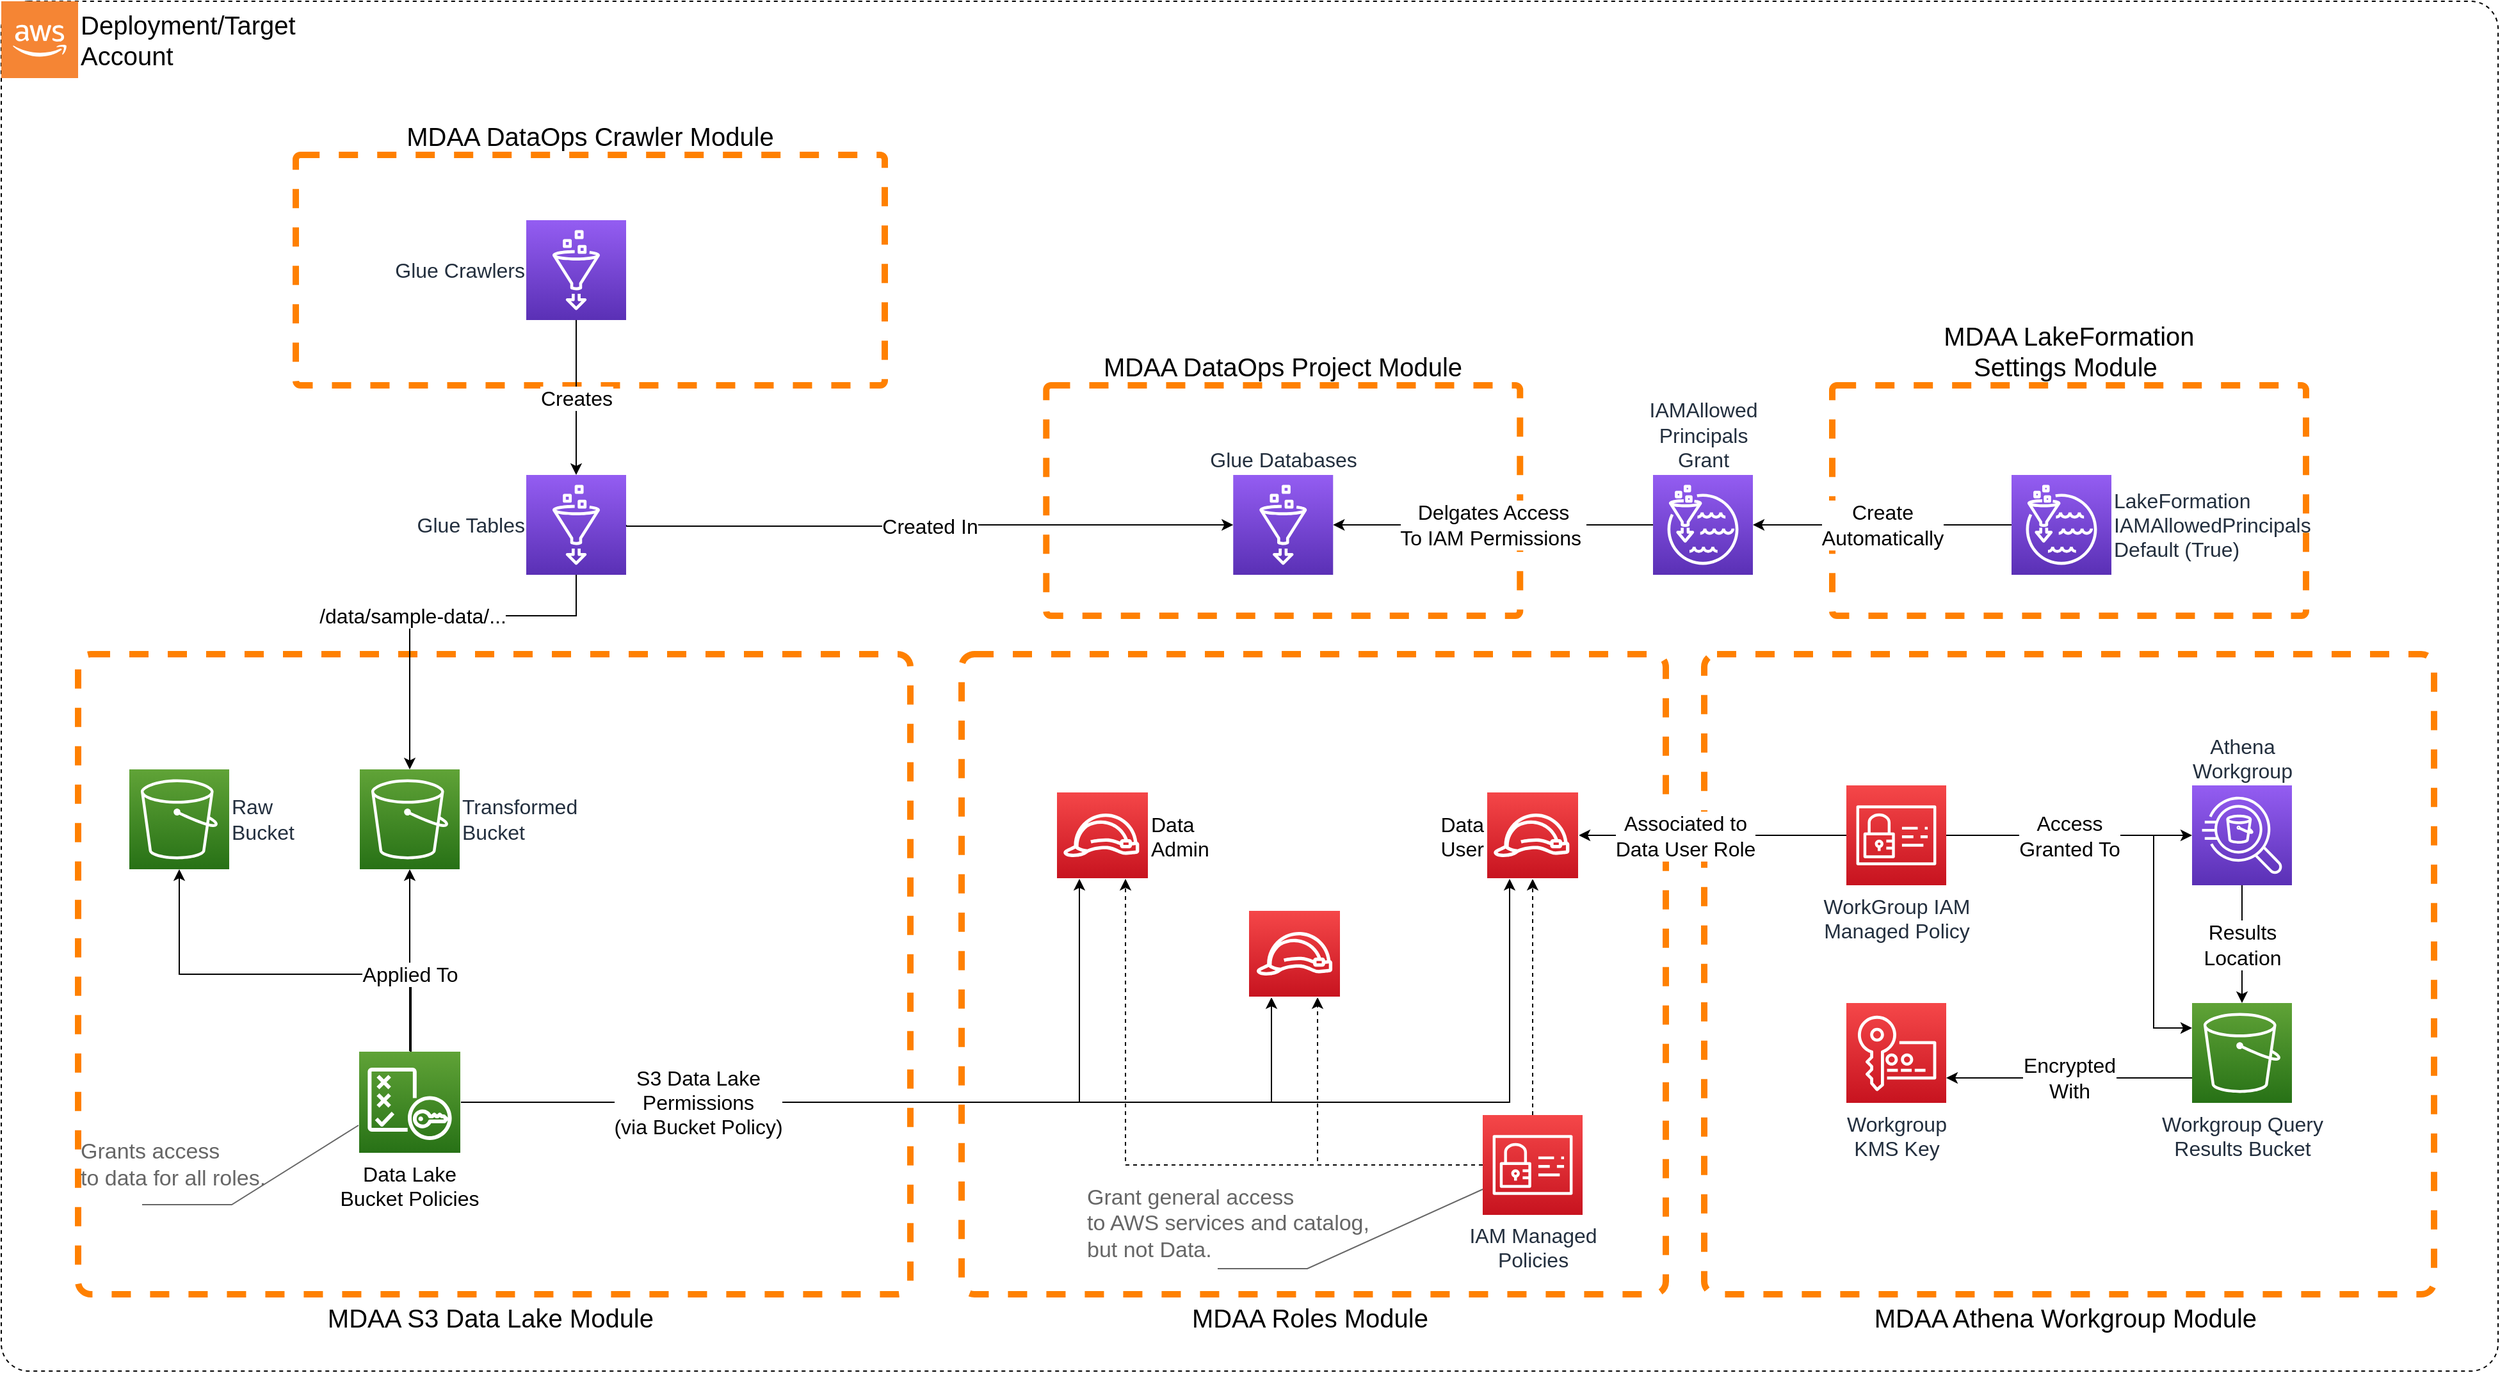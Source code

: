 <mxfile>
    <diagram id="n5W9dpHo_4uRlmlUV37y" name="Page-1">
        <mxGraphModel dx="3884" dy="1066" grid="1" gridSize="10" guides="1" tooltips="1" connect="1" arrows="1" fold="1" page="1" pageScale="1" pageWidth="1700" pageHeight="1100" background="#FFFFFF" math="0" shadow="0">
            <root>
                <mxCell id="0"/>
                <mxCell id="1" parent="0"/>
                <mxCell id="Vt560z4J3A8kVG_z0Vwq-2" value="" style="rounded=1;whiteSpace=wrap;html=1;fontSize=20;fillColor=none;arcSize=2;dashed=1;" parent="1" vertex="1">
                    <mxGeometry x="-10" y="330" width="1950" height="1070" as="geometry"/>
                </mxCell>
                <mxCell id="70" value="MDAA DataOps Project Module" style="rounded=1;whiteSpace=wrap;html=1;fontSize=20;fillColor=none;arcSize=2;dashed=1;labelPosition=center;verticalLabelPosition=top;align=center;verticalAlign=bottom;strokeColor=#FF8000;strokeWidth=5;" parent="1" vertex="1">
                    <mxGeometry x="806.14" y="630" width="370" height="180" as="geometry"/>
                </mxCell>
                <mxCell id="13" value="MDAA Roles Module&amp;nbsp;" style="rounded=1;whiteSpace=wrap;html=1;fontSize=20;fillColor=none;arcSize=2;dashed=1;labelPosition=center;verticalLabelPosition=bottom;align=center;verticalAlign=top;strokeColor=#FF8000;strokeWidth=5;" parent="1" vertex="1">
                    <mxGeometry x="740" y="840" width="550" height="500" as="geometry"/>
                </mxCell>
                <mxCell id="19" value="MDAA Athena Workgroup Module&amp;nbsp;" style="rounded=1;whiteSpace=wrap;html=1;fontSize=20;fillColor=none;arcSize=2;dashed=1;labelPosition=center;verticalLabelPosition=bottom;align=center;verticalAlign=top;strokeColor=#FF8000;strokeWidth=5;" parent="1" vertex="1">
                    <mxGeometry x="1320" y="840" width="570" height="500" as="geometry"/>
                </mxCell>
                <mxCell id="Vt560z4J3A8kVG_z0Vwq-3" value="MDAA S3 Data Lake Module&amp;nbsp;" style="rounded=1;whiteSpace=wrap;html=1;fontSize=20;fillColor=none;arcSize=2;dashed=1;labelPosition=center;verticalLabelPosition=bottom;align=center;verticalAlign=top;strokeColor=#FF8000;strokeWidth=5;" parent="1" vertex="1">
                    <mxGeometry x="50" y="840" width="650" height="500" as="geometry"/>
                </mxCell>
                <mxCell id="Vt560z4J3A8kVG_z0Vwq-4" value="Deployment/Target&lt;br style=&quot;font-size: 20px;&quot;&gt;Account" style="outlineConnect=0;dashed=0;verticalLabelPosition=middle;verticalAlign=middle;align=left;html=1;shape=mxgraph.aws3.cloud_2;fillColor=#F58534;gradientColor=none;labelPosition=right;fontSize=20;" parent="1" vertex="1">
                    <mxGeometry x="-10" y="330" width="60" height="60" as="geometry"/>
                </mxCell>
                <mxCell id="Vt560z4J3A8kVG_z0Vwq-16" value="Transformed&lt;br&gt;Bucket" style="sketch=0;points=[[0,0,0],[0.25,0,0],[0.5,0,0],[0.75,0,0],[1,0,0],[0,1,0],[0.25,1,0],[0.5,1,0],[0.75,1,0],[1,1,0],[0,0.25,0],[0,0.5,0],[0,0.75,0],[1,0.25,0],[1,0.5,0],[1,0.75,0]];outlineConnect=0;fontColor=#232F3E;gradientColor=#60A337;gradientDirection=north;fillColor=#277116;strokeColor=#ffffff;dashed=0;verticalLabelPosition=middle;verticalAlign=middle;align=left;html=1;fontSize=16;fontStyle=0;aspect=fixed;shape=mxgraph.aws4.resourceIcon;resIcon=mxgraph.aws4.s3;labelPosition=right;" parent="1" vertex="1">
                    <mxGeometry x="270" y="930" width="78" height="78" as="geometry"/>
                </mxCell>
                <mxCell id="temhnbDpD8ueiIC_QQ7--4" value="Data Lake&#10;Bucket Policies" style="group;labelPosition=center;verticalLabelPosition=bottom;align=center;verticalAlign=top;fontSize=16;" parent="1" vertex="1" connectable="0">
                    <mxGeometry x="269" y="1150" width="80" height="80" as="geometry"/>
                </mxCell>
                <mxCell id="temhnbDpD8ueiIC_QQ7--3" value="" style="whiteSpace=wrap;html=1;aspect=fixed;fontSize=16;verticalAlign=top;fillColor=#277116;strokeColor=#ffffff;fontColor=#232F3E;sketch=0;gradientColor=#60A337;gradientDirection=north;dashed=0;fontStyle=0;" parent="temhnbDpD8ueiIC_QQ7--4" vertex="1">
                    <mxGeometry width="80" height="80" as="geometry"/>
                </mxCell>
                <mxCell id="temhnbDpD8ueiIC_QQ7--2" value="" style="sketch=0;outlineConnect=0;dashed=0;verticalLabelPosition=bottom;verticalAlign=top;align=center;html=1;fontSize=16;fontStyle=0;aspect=fixed;pointerEvents=1;shape=mxgraph.aws4.policy;gradientDirection=north;" parent="temhnbDpD8ueiIC_QQ7--4" vertex="1">
                    <mxGeometry x="7.11" y="13" width="65.78" height="56.5" as="geometry"/>
                </mxCell>
                <mxCell id="temhnbDpD8ueiIC_QQ7--17" value="Data &#10;Admin" style="group;labelPosition=right;verticalLabelPosition=middle;align=left;verticalAlign=middle;fontSize=16;" parent="1" vertex="1" connectable="0">
                    <mxGeometry x="814" y="947.5" width="72" height="68" as="geometry"/>
                </mxCell>
                <mxCell id="temhnbDpD8ueiIC_QQ7--18" value="" style="rounded=0;whiteSpace=wrap;html=1;verticalAlign=top;fillColor=#C7131F;strokeColor=#ffffff;fontColor=#232F3E;sketch=0;gradientColor=#F54749;gradientDirection=north;dashed=0;fontStyle=0;" parent="temhnbDpD8ueiIC_QQ7--17" vertex="1">
                    <mxGeometry width="72" height="68" as="geometry"/>
                </mxCell>
                <mxCell id="temhnbDpD8ueiIC_QQ7--19" value="" style="sketch=0;outlineConnect=0;dashed=0;verticalLabelPosition=bottom;verticalAlign=top;align=center;html=1;fontSize=12;fontStyle=0;aspect=fixed;pointerEvents=1;shape=mxgraph.aws4.role;" parent="temhnbDpD8ueiIC_QQ7--17" vertex="1">
                    <mxGeometry x="5" y="17" width="60.27" height="34" as="geometry"/>
                </mxCell>
                <mxCell id="67" style="edgeStyle=orthogonalEdgeStyle;rounded=0;html=1;entryX=0.5;entryY=1;entryDx=0;entryDy=0;fontSize=16;dashed=1;" parent="1" source="14" target="42" edge="1">
                    <mxGeometry relative="1" as="geometry"/>
                </mxCell>
                <mxCell id="68" style="edgeStyle=orthogonalEdgeStyle;rounded=0;html=1;dashed=1;fontSize=16;entryX=0.75;entryY=1;entryDx=0;entryDy=0;" parent="1" source="14" target="47" edge="1">
                    <mxGeometry relative="1" as="geometry"/>
                </mxCell>
                <mxCell id="69" style="edgeStyle=orthogonalEdgeStyle;rounded=0;html=1;entryX=0.75;entryY=1;entryDx=0;entryDy=0;dashed=1;fontSize=16;" parent="1" source="14" target="temhnbDpD8ueiIC_QQ7--18" edge="1">
                    <mxGeometry relative="1" as="geometry"/>
                </mxCell>
                <mxCell id="14" value="IAM Managed&lt;br style=&quot;font-size: 16px;&quot;&gt;Policies" style="sketch=0;points=[[0,0,0],[0.25,0,0],[0.5,0,0],[0.75,0,0],[1,0,0],[0,1,0],[0.25,1,0],[0.5,1,0],[0.75,1,0],[1,1,0],[0,0.25,0],[0,0.5,0],[0,0.75,0],[1,0.25,0],[1,0.5,0],[1,0.75,0]];outlineConnect=0;fontColor=#232F3E;gradientColor=#F54749;gradientDirection=north;fillColor=#C7131F;strokeColor=#ffffff;dashed=0;verticalLabelPosition=bottom;verticalAlign=top;align=center;html=1;fontSize=16;fontStyle=0;aspect=fixed;shape=mxgraph.aws4.resourceIcon;resIcon=mxgraph.aws4.identity_and_access_management;labelPosition=center;" parent="1" vertex="1">
                    <mxGeometry x="1147" y="1200" width="78" height="78" as="geometry"/>
                </mxCell>
                <mxCell id="35" value="Associated to&lt;br&gt;Data User Role" style="edgeStyle=orthogonalEdgeStyle;html=1;rounded=0;verticalAlign=middle;fontSize=16;entryX=1;entryY=0.5;entryDx=0;entryDy=0;" parent="1" source="18" target="42" edge="1">
                    <mxGeometry x="0.21" relative="1" as="geometry">
                        <mxPoint x="930" y="840" as="targetPoint"/>
                        <Array as="points">
                            <mxPoint x="1509" y="977"/>
                        </Array>
                        <mxPoint as="offset"/>
                    </mxGeometry>
                </mxCell>
                <mxCell id="38" style="edgeStyle=orthogonalEdgeStyle;rounded=0;html=1;entryX=0;entryY=0.25;entryDx=0;entryDy=0;entryPerimeter=0;fontSize=16;" parent="1" source="18" target="20" edge="1">
                    <mxGeometry relative="1" as="geometry">
                        <Array as="points">
                            <mxPoint x="1671" y="981.5"/>
                            <mxPoint x="1671" y="1132.5"/>
                        </Array>
                    </mxGeometry>
                </mxCell>
                <mxCell id="18" value="WorkGroup IAM&lt;br&gt;Managed Policy" style="sketch=0;points=[[0,0,0],[0.25,0,0],[0.5,0,0],[0.75,0,0],[1,0,0],[0,1,0],[0.25,1,0],[0.5,1,0],[0.75,1,0],[1,1,0],[0,0.25,0],[0,0.5,0],[0,0.75,0],[1,0.25,0],[1,0.5,0],[1,0.75,0]];outlineConnect=0;fontColor=#232F3E;gradientColor=#F54749;gradientDirection=north;fillColor=#C7131F;strokeColor=#ffffff;dashed=0;verticalLabelPosition=bottom;verticalAlign=top;align=center;html=1;fontSize=16;fontStyle=0;aspect=fixed;shape=mxgraph.aws4.resourceIcon;resIcon=mxgraph.aws4.identity_and_access_management;labelPosition=center;" parent="1" vertex="1">
                    <mxGeometry x="1431" y="942.5" width="78" height="78" as="geometry"/>
                </mxCell>
                <mxCell id="27" value="Encrypted&lt;br&gt;With" style="edgeStyle=orthogonalEdgeStyle;rounded=0;html=1;entryX=1;entryY=0.75;entryDx=0;entryDy=0;entryPerimeter=0;fontSize=16;exitX=0;exitY=0.75;exitDx=0;exitDy=0;exitPerimeter=0;" parent="1" source="20" target="22" edge="1">
                    <mxGeometry relative="1" as="geometry"/>
                </mxCell>
                <mxCell id="20" value="Workgroup Query&lt;br&gt;Results Bucket" style="sketch=0;points=[[0,0,0],[0.25,0,0],[0.5,0,0],[0.75,0,0],[1,0,0],[0,1,0],[0.25,1,0],[0.5,1,0],[0.75,1,0],[1,1,0],[0,0.25,0],[0,0.5,0],[0,0.75,0],[1,0.25,0],[1,0.5,0],[1,0.75,0]];outlineConnect=0;fontColor=#232F3E;gradientColor=#60A337;gradientDirection=north;fillColor=#277116;strokeColor=#ffffff;dashed=0;verticalLabelPosition=bottom;verticalAlign=top;align=center;html=1;fontSize=16;fontStyle=0;aspect=fixed;shape=mxgraph.aws4.resourceIcon;resIcon=mxgraph.aws4.s3;labelPosition=center;" parent="1" vertex="1">
                    <mxGeometry x="1701" y="1112.5" width="78" height="78" as="geometry"/>
                </mxCell>
                <mxCell id="22" value="Workgroup&lt;br&gt;KMS Key" style="sketch=0;points=[[0,0,0],[0.25,0,0],[0.5,0,0],[0.75,0,0],[1,0,0],[0,1,0],[0.25,1,0],[0.5,1,0],[0.75,1,0],[1,1,0],[0,0.25,0],[0,0.5,0],[0,0.75,0],[1,0.25,0],[1,0.5,0],[1,0.75,0]];outlineConnect=0;fontColor=#232F3E;gradientColor=#F54749;gradientDirection=north;fillColor=#C7131F;strokeColor=#ffffff;dashed=0;verticalLabelPosition=bottom;verticalAlign=top;align=center;html=1;fontSize=16;fontStyle=0;aspect=fixed;shape=mxgraph.aws4.resourceIcon;resIcon=mxgraph.aws4.key_management_service;" parent="1" vertex="1">
                    <mxGeometry x="1431" y="1112.5" width="78" height="78" as="geometry"/>
                </mxCell>
                <mxCell id="26" value="Results&lt;br&gt;Location" style="edgeStyle=orthogonalEdgeStyle;rounded=0;html=1;fontSize=16;" parent="1" source="23" target="20" edge="1">
                    <mxGeometry relative="1" as="geometry"/>
                </mxCell>
                <mxCell id="23" value="Athena&lt;br style=&quot;font-size: 16px;&quot;&gt;Workgroup" style="sketch=0;points=[[0,0,0],[0.25,0,0],[0.5,0,0],[0.75,0,0],[1,0,0],[0,1,0],[0.25,1,0],[0.5,1,0],[0.75,1,0],[1,1,0],[0,0.25,0],[0,0.5,0],[0,0.75,0],[1,0.25,0],[1,0.5,0],[1,0.75,0]];outlineConnect=0;fontColor=#232F3E;gradientColor=#945DF2;gradientDirection=north;fillColor=#5A30B5;strokeColor=#ffffff;dashed=0;verticalLabelPosition=top;verticalAlign=bottom;align=center;html=1;fontSize=16;fontStyle=0;aspect=fixed;shape=mxgraph.aws4.resourceIcon;resIcon=mxgraph.aws4.athena;labelPosition=center;" parent="1" vertex="1">
                    <mxGeometry x="1701" y="942.5" width="78" height="78" as="geometry"/>
                </mxCell>
                <mxCell id="34" value="Glue Databases" style="sketch=0;points=[[0,0,0],[0.25,0,0],[0.5,0,0],[0.75,0,0],[1,0,0],[0,1,0],[0.25,1,0],[0.5,1,0],[0.75,1,0],[1,1,0],[0,0.25,0],[0,0.5,0],[0,0.75,0],[1,0.25,0],[1,0.5,0],[1,0.75,0]];outlineConnect=0;fontColor=#232F3E;gradientColor=#945DF2;gradientDirection=north;fillColor=#5A30B5;strokeColor=#ffffff;dashed=0;verticalLabelPosition=top;verticalAlign=bottom;align=center;html=1;fontSize=16;fontStyle=0;aspect=fixed;shape=mxgraph.aws4.resourceIcon;resIcon=mxgraph.aws4.glue;labelPosition=center;" parent="1" vertex="1">
                    <mxGeometry x="952.14" y="700" width="78" height="78" as="geometry"/>
                </mxCell>
                <mxCell id="24" value="Access&lt;br&gt;Granted To" style="edgeStyle=orthogonalEdgeStyle;rounded=0;html=1;fontSize=16;" parent="1" source="18" target="23" edge="1">
                    <mxGeometry relative="1" as="geometry">
                        <Array as="points">
                            <mxPoint x="1661" y="981.5"/>
                            <mxPoint x="1661" y="981.5"/>
                        </Array>
                    </mxGeometry>
                </mxCell>
                <mxCell id="41" value="Data&#10;User" style="group;labelPosition=left;verticalLabelPosition=middle;align=right;verticalAlign=middle;fontSize=16;" parent="1" vertex="1" connectable="0">
                    <mxGeometry x="1150" y="947.5" width="72" height="68" as="geometry"/>
                </mxCell>
                <mxCell id="42" value="" style="rounded=0;whiteSpace=wrap;html=1;verticalAlign=top;fillColor=#C7131F;strokeColor=#ffffff;fontColor=#232F3E;sketch=0;gradientColor=#F54749;gradientDirection=north;dashed=0;fontStyle=0;" parent="41" vertex="1">
                    <mxGeometry width="72" height="68" as="geometry"/>
                </mxCell>
                <mxCell id="43" value="" style="sketch=0;outlineConnect=0;dashed=0;verticalLabelPosition=bottom;verticalAlign=top;align=center;html=1;fontSize=12;fontStyle=0;aspect=fixed;pointerEvents=1;shape=mxgraph.aws4.role;" parent="41" vertex="1">
                    <mxGeometry x="5" y="17" width="60.27" height="34" as="geometry"/>
                </mxCell>
                <mxCell id="54" style="edgeStyle=orthogonalEdgeStyle;rounded=0;html=1;entryX=0.25;entryY=1;entryDx=0;entryDy=0;fontSize=16;exitX=1;exitY=0.5;exitDx=0;exitDy=0;" parent="1" source="temhnbDpD8ueiIC_QQ7--3" target="temhnbDpD8ueiIC_QQ7--18" edge="1">
                    <mxGeometry relative="1" as="geometry"/>
                </mxCell>
                <mxCell id="72" value="MDAA DataOps Crawler Module" style="rounded=1;whiteSpace=wrap;html=1;fontSize=20;fillColor=none;arcSize=2;dashed=1;labelPosition=center;verticalLabelPosition=top;align=center;verticalAlign=bottom;strokeColor=#FF8000;strokeWidth=5;" parent="1" vertex="1">
                    <mxGeometry x="220" y="450" width="460" height="180" as="geometry"/>
                </mxCell>
                <mxCell id="76" value="Creates" style="edgeStyle=orthogonalEdgeStyle;rounded=0;html=1;entryX=0.5;entryY=0;entryDx=0;entryDy=0;entryPerimeter=0;fontSize=16;" parent="1" source="73" target="75" edge="1">
                    <mxGeometry relative="1" as="geometry"/>
                </mxCell>
                <mxCell id="73" value="Glue Crawlers" style="sketch=0;points=[[0,0,0],[0.25,0,0],[0.5,0,0],[0.75,0,0],[1,0,0],[0,1,0],[0.25,1,0],[0.5,1,0],[0.75,1,0],[1,1,0],[0,0.25,0],[0,0.5,0],[0,0.75,0],[1,0.25,0],[1,0.5,0],[1,0.75,0]];outlineConnect=0;fontColor=#232F3E;gradientColor=#945DF2;gradientDirection=north;fillColor=#5A30B5;strokeColor=#ffffff;dashed=0;verticalLabelPosition=middle;verticalAlign=middle;align=right;html=1;fontSize=16;fontStyle=0;aspect=fixed;shape=mxgraph.aws4.resourceIcon;resIcon=mxgraph.aws4.glue;labelPosition=left;" parent="1" vertex="1">
                    <mxGeometry x="400" y="501" width="78" height="78" as="geometry"/>
                </mxCell>
                <mxCell id="77" value="Created In" style="edgeStyle=orthogonalEdgeStyle;rounded=0;html=1;entryX=0;entryY=0.5;entryDx=0;entryDy=0;entryPerimeter=0;fontSize=16;exitX=1;exitY=0.5;exitDx=0;exitDy=0;exitPerimeter=0;" parent="1" source="75" target="34" edge="1">
                    <mxGeometry relative="1" as="geometry">
                        <Array as="points">
                            <mxPoint x="740" y="740"/>
                            <mxPoint x="952" y="739"/>
                        </Array>
                    </mxGeometry>
                </mxCell>
                <mxCell id="78" value="&lt;span style=&quot;color: rgb(0, 0, 0); font-family: Helvetica; font-size: 16px; font-style: normal; font-variant-ligatures: normal; font-variant-caps: normal; font-weight: 400; letter-spacing: normal; orphans: 2; text-align: center; text-indent: 0px; text-transform: none; widows: 2; word-spacing: 0px; -webkit-text-stroke-width: 0px; background-color: rgb(255, 255, 255); text-decoration-thickness: initial; text-decoration-style: initial; text-decoration-color: initial; float: none; display: inline !important;&quot;&gt;/data/sample-data/...&lt;/span&gt;" style="edgeStyle=orthogonalEdgeStyle;rounded=0;html=1;entryX=0.5;entryY=0;entryDx=0;entryDy=0;entryPerimeter=0;fontSize=16;" parent="1" source="75" target="Vt560z4J3A8kVG_z0Vwq-16" edge="1">
                    <mxGeometry x="0.142" relative="1" as="geometry">
                        <Array as="points">
                            <mxPoint x="439" y="810"/>
                            <mxPoint x="309" y="810"/>
                        </Array>
                        <mxPoint x="1" as="offset"/>
                    </mxGeometry>
                </mxCell>
                <mxCell id="75" value="Glue Tables" style="sketch=0;points=[[0,0,0],[0.25,0,0],[0.5,0,0],[0.75,0,0],[1,0,0],[0,1,0],[0.25,1,0],[0.5,1,0],[0.75,1,0],[1,1,0],[0,0.25,0],[0,0.5,0],[0,0.75,0],[1,0.25,0],[1,0.5,0],[1,0.75,0]];outlineConnect=0;fontColor=#232F3E;gradientColor=#945DF2;gradientDirection=north;fillColor=#5A30B5;strokeColor=#ffffff;dashed=0;verticalLabelPosition=middle;verticalAlign=middle;align=right;html=1;fontSize=16;fontStyle=0;aspect=fixed;shape=mxgraph.aws4.resourceIcon;resIcon=mxgraph.aws4.glue;labelPosition=left;" parent="1" vertex="1">
                    <mxGeometry x="400" y="700" width="78" height="78" as="geometry"/>
                </mxCell>
                <mxCell id="85" value="Raw&lt;br&gt;Bucket" style="sketch=0;points=[[0,0,0],[0.25,0,0],[0.5,0,0],[0.75,0,0],[1,0,0],[0,1,0],[0.25,1,0],[0.5,1,0],[0.75,1,0],[1,1,0],[0,0.25,0],[0,0.5,0],[0,0.75,0],[1,0.25,0],[1,0.5,0],[1,0.75,0]];outlineConnect=0;fontColor=#232F3E;gradientColor=#60A337;gradientDirection=north;fillColor=#277116;strokeColor=#ffffff;dashed=0;verticalLabelPosition=middle;verticalAlign=middle;align=left;html=1;fontSize=16;fontStyle=0;aspect=fixed;shape=mxgraph.aws4.resourceIcon;resIcon=mxgraph.aws4.s3;labelPosition=right;" parent="1" vertex="1">
                    <mxGeometry x="90" y="930" width="78" height="78" as="geometry"/>
                </mxCell>
                <mxCell id="86" style="edgeStyle=orthogonalEdgeStyle;html=1;entryX=0.5;entryY=1;entryDx=0;entryDy=0;entryPerimeter=0;rounded=0;exitX=0.5;exitY=0;exitDx=0;exitDy=0;" parent="1" source="temhnbDpD8ueiIC_QQ7--3" target="85" edge="1">
                    <mxGeometry relative="1" as="geometry">
                        <Array as="points">
                            <mxPoint x="310" y="1090"/>
                            <mxPoint x="129" y="1090"/>
                        </Array>
                    </mxGeometry>
                </mxCell>
                <mxCell id="temhnbDpD8ueiIC_QQ7--7" value="Applied To" style="edgeStyle=orthogonalEdgeStyle;rounded=0;orthogonalLoop=1;jettySize=auto;html=1;fontSize=16;" parent="1" source="temhnbDpD8ueiIC_QQ7--3" target="Vt560z4J3A8kVG_z0Vwq-16" edge="1">
                    <mxGeometry x="-0.155" relative="1" as="geometry">
                        <mxPoint as="offset"/>
                    </mxGeometry>
                </mxCell>
                <mxCell id="88" style="edgeStyle=orthogonalEdgeStyle;html=1;entryX=0.25;entryY=1;entryDx=0;entryDy=0;rounded=0;exitX=1;exitY=0.5;exitDx=0;exitDy=0;" edge="1" parent="1" source="temhnbDpD8ueiIC_QQ7--3" target="42">
                    <mxGeometry relative="1" as="geometry"/>
                </mxCell>
                <mxCell id="temhnbDpD8ueiIC_QQ7--16" value="S3 Data Lake&lt;br&gt;Permissions&lt;br&gt;(via Bucket Policy)" style="edgeStyle=orthogonalEdgeStyle;rounded=0;orthogonalLoop=1;jettySize=auto;html=1;fontSize=16;entryX=0.25;entryY=1;entryDx=0;entryDy=0;exitX=1;exitY=0.5;exitDx=0;exitDy=0;" parent="1" source="temhnbDpD8ueiIC_QQ7--3" target="47" edge="1">
                    <mxGeometry x="-0.483" relative="1" as="geometry">
                        <mxPoint as="offset"/>
                        <Array as="points">
                            <mxPoint x="982" y="1190"/>
                        </Array>
                        <mxPoint x="420" y="1218" as="sourcePoint"/>
                    </mxGeometry>
                </mxCell>
                <mxCell id="47" value="" style="rounded=0;whiteSpace=wrap;html=1;verticalAlign=top;fillColor=#C7131F;strokeColor=#ffffff;fontColor=#232F3E;sketch=0;gradientColor=#F54749;gradientDirection=north;dashed=0;fontStyle=0;" parent="1" vertex="1">
                    <mxGeometry x="964" y="1040" width="72" height="68" as="geometry"/>
                </mxCell>
                <mxCell id="48" value="" style="sketch=0;outlineConnect=0;dashed=0;verticalLabelPosition=bottom;verticalAlign=top;align=center;html=1;fontSize=12;fontStyle=0;aspect=fixed;pointerEvents=1;shape=mxgraph.aws4.role;" parent="1" vertex="1">
                    <mxGeometry x="969.87" y="1057" width="60.27" height="34" as="geometry"/>
                </mxCell>
                <mxCell id="89" value="Grant general access&lt;br&gt;to AWS services and catalog,&lt;br&gt;but not Data." style="strokeWidth=1;shadow=0;dashed=0;align=center;html=1;shape=mxgraph.mockup.text.callout;linkText=;textSize=17;textColor=#666666;callDir=SW;callStyle=line;fontSize=17;fontColor=#666666;align=left;verticalAlign=bottom;strokeColor=#666666;movableLabel=1;" vertex="1" parent="1">
                    <mxGeometry x="940" y="1258" width="207" height="62" as="geometry">
                        <mxPoint x="-104" y="-2" as="offset"/>
                    </mxGeometry>
                </mxCell>
                <mxCell id="91" value="Grants access&lt;br&gt;to data for all roles." style="strokeWidth=1;shadow=0;dashed=0;align=center;html=1;shape=mxgraph.mockup.text.callout;linkText=;textSize=17;textColor=#666666;callDir=SW;callStyle=line;fontSize=17;fontColor=#666666;align=left;verticalAlign=bottom;strokeColor=#666666;movableLabel=1;" vertex="1" parent="1">
                    <mxGeometry x="100" y="1208" width="169" height="62" as="geometry">
                        <mxPoint x="-50" y="-8" as="offset"/>
                    </mxGeometry>
                </mxCell>
                <mxCell id="94" value="MDAA LakeFormation&lt;br&gt;Settings Module&amp;nbsp;" style="rounded=1;whiteSpace=wrap;html=1;fontSize=20;fillColor=none;arcSize=2;dashed=1;labelPosition=center;verticalLabelPosition=top;align=center;verticalAlign=bottom;strokeColor=#FF8000;strokeWidth=5;" vertex="1" parent="1">
                    <mxGeometry x="1420" y="630" width="370" height="180" as="geometry"/>
                </mxCell>
                <mxCell id="98" value="Create&lt;br style=&quot;font-size: 16px;&quot;&gt;Automatically" style="edgeStyle=orthogonalEdgeStyle;rounded=0;html=1;entryX=1;entryY=0.5;entryDx=0;entryDy=0;entryPerimeter=0;fontSize=16;" edge="1" parent="1" source="95" target="97">
                    <mxGeometry relative="1" as="geometry"/>
                </mxCell>
                <mxCell id="95" value="LakeFormation&lt;br&gt;IAMAllowedPrincipals&lt;br&gt;Default (True)" style="sketch=0;points=[[0,0,0],[0.25,0,0],[0.5,0,0],[0.75,0,0],[1,0,0],[0,1,0],[0.25,1,0],[0.5,1,0],[0.75,1,0],[1,1,0],[0,0.25,0],[0,0.5,0],[0,0.75,0],[1,0.25,0],[1,0.5,0],[1,0.75,0]];outlineConnect=0;fontColor=#232F3E;gradientColor=#945DF2;gradientDirection=north;fillColor=#5A30B5;strokeColor=#ffffff;dashed=0;verticalLabelPosition=middle;verticalAlign=middle;align=left;html=1;fontSize=16;fontStyle=0;aspect=fixed;shape=mxgraph.aws4.resourceIcon;resIcon=mxgraph.aws4.lake_formation;labelPosition=right;" vertex="1" parent="1">
                    <mxGeometry x="1560" y="700" width="78" height="78" as="geometry"/>
                </mxCell>
                <mxCell id="99" value="Delgates Access&lt;br style=&quot;font-size: 16px;&quot;&gt;To IAM Permissions&amp;nbsp;" style="edgeStyle=orthogonalEdgeStyle;rounded=0;html=1;entryX=1;entryY=0.5;entryDx=0;entryDy=0;entryPerimeter=0;fontSize=16;" edge="1" parent="1" source="97" target="34">
                    <mxGeometry relative="1" as="geometry"/>
                </mxCell>
                <mxCell id="97" value="IAMAllowed&lt;br&gt;Principals&lt;br&gt;Grant" style="sketch=0;points=[[0,0,0],[0.25,0,0],[0.5,0,0],[0.75,0,0],[1,0,0],[0,1,0],[0.25,1,0],[0.5,1,0],[0.75,1,0],[1,1,0],[0,0.25,0],[0,0.5,0],[0,0.75,0],[1,0.25,0],[1,0.5,0],[1,0.75,0]];outlineConnect=0;fontColor=#232F3E;gradientColor=#945DF2;gradientDirection=north;fillColor=#5A30B5;strokeColor=#ffffff;dashed=0;verticalLabelPosition=top;verticalAlign=bottom;align=center;html=1;fontSize=16;fontStyle=0;aspect=fixed;shape=mxgraph.aws4.resourceIcon;resIcon=mxgraph.aws4.lake_formation;labelPosition=center;" vertex="1" parent="1">
                    <mxGeometry x="1280" y="700" width="78" height="78" as="geometry"/>
                </mxCell>
            </root>
        </mxGraphModel>
    </diagram>
</mxfile>